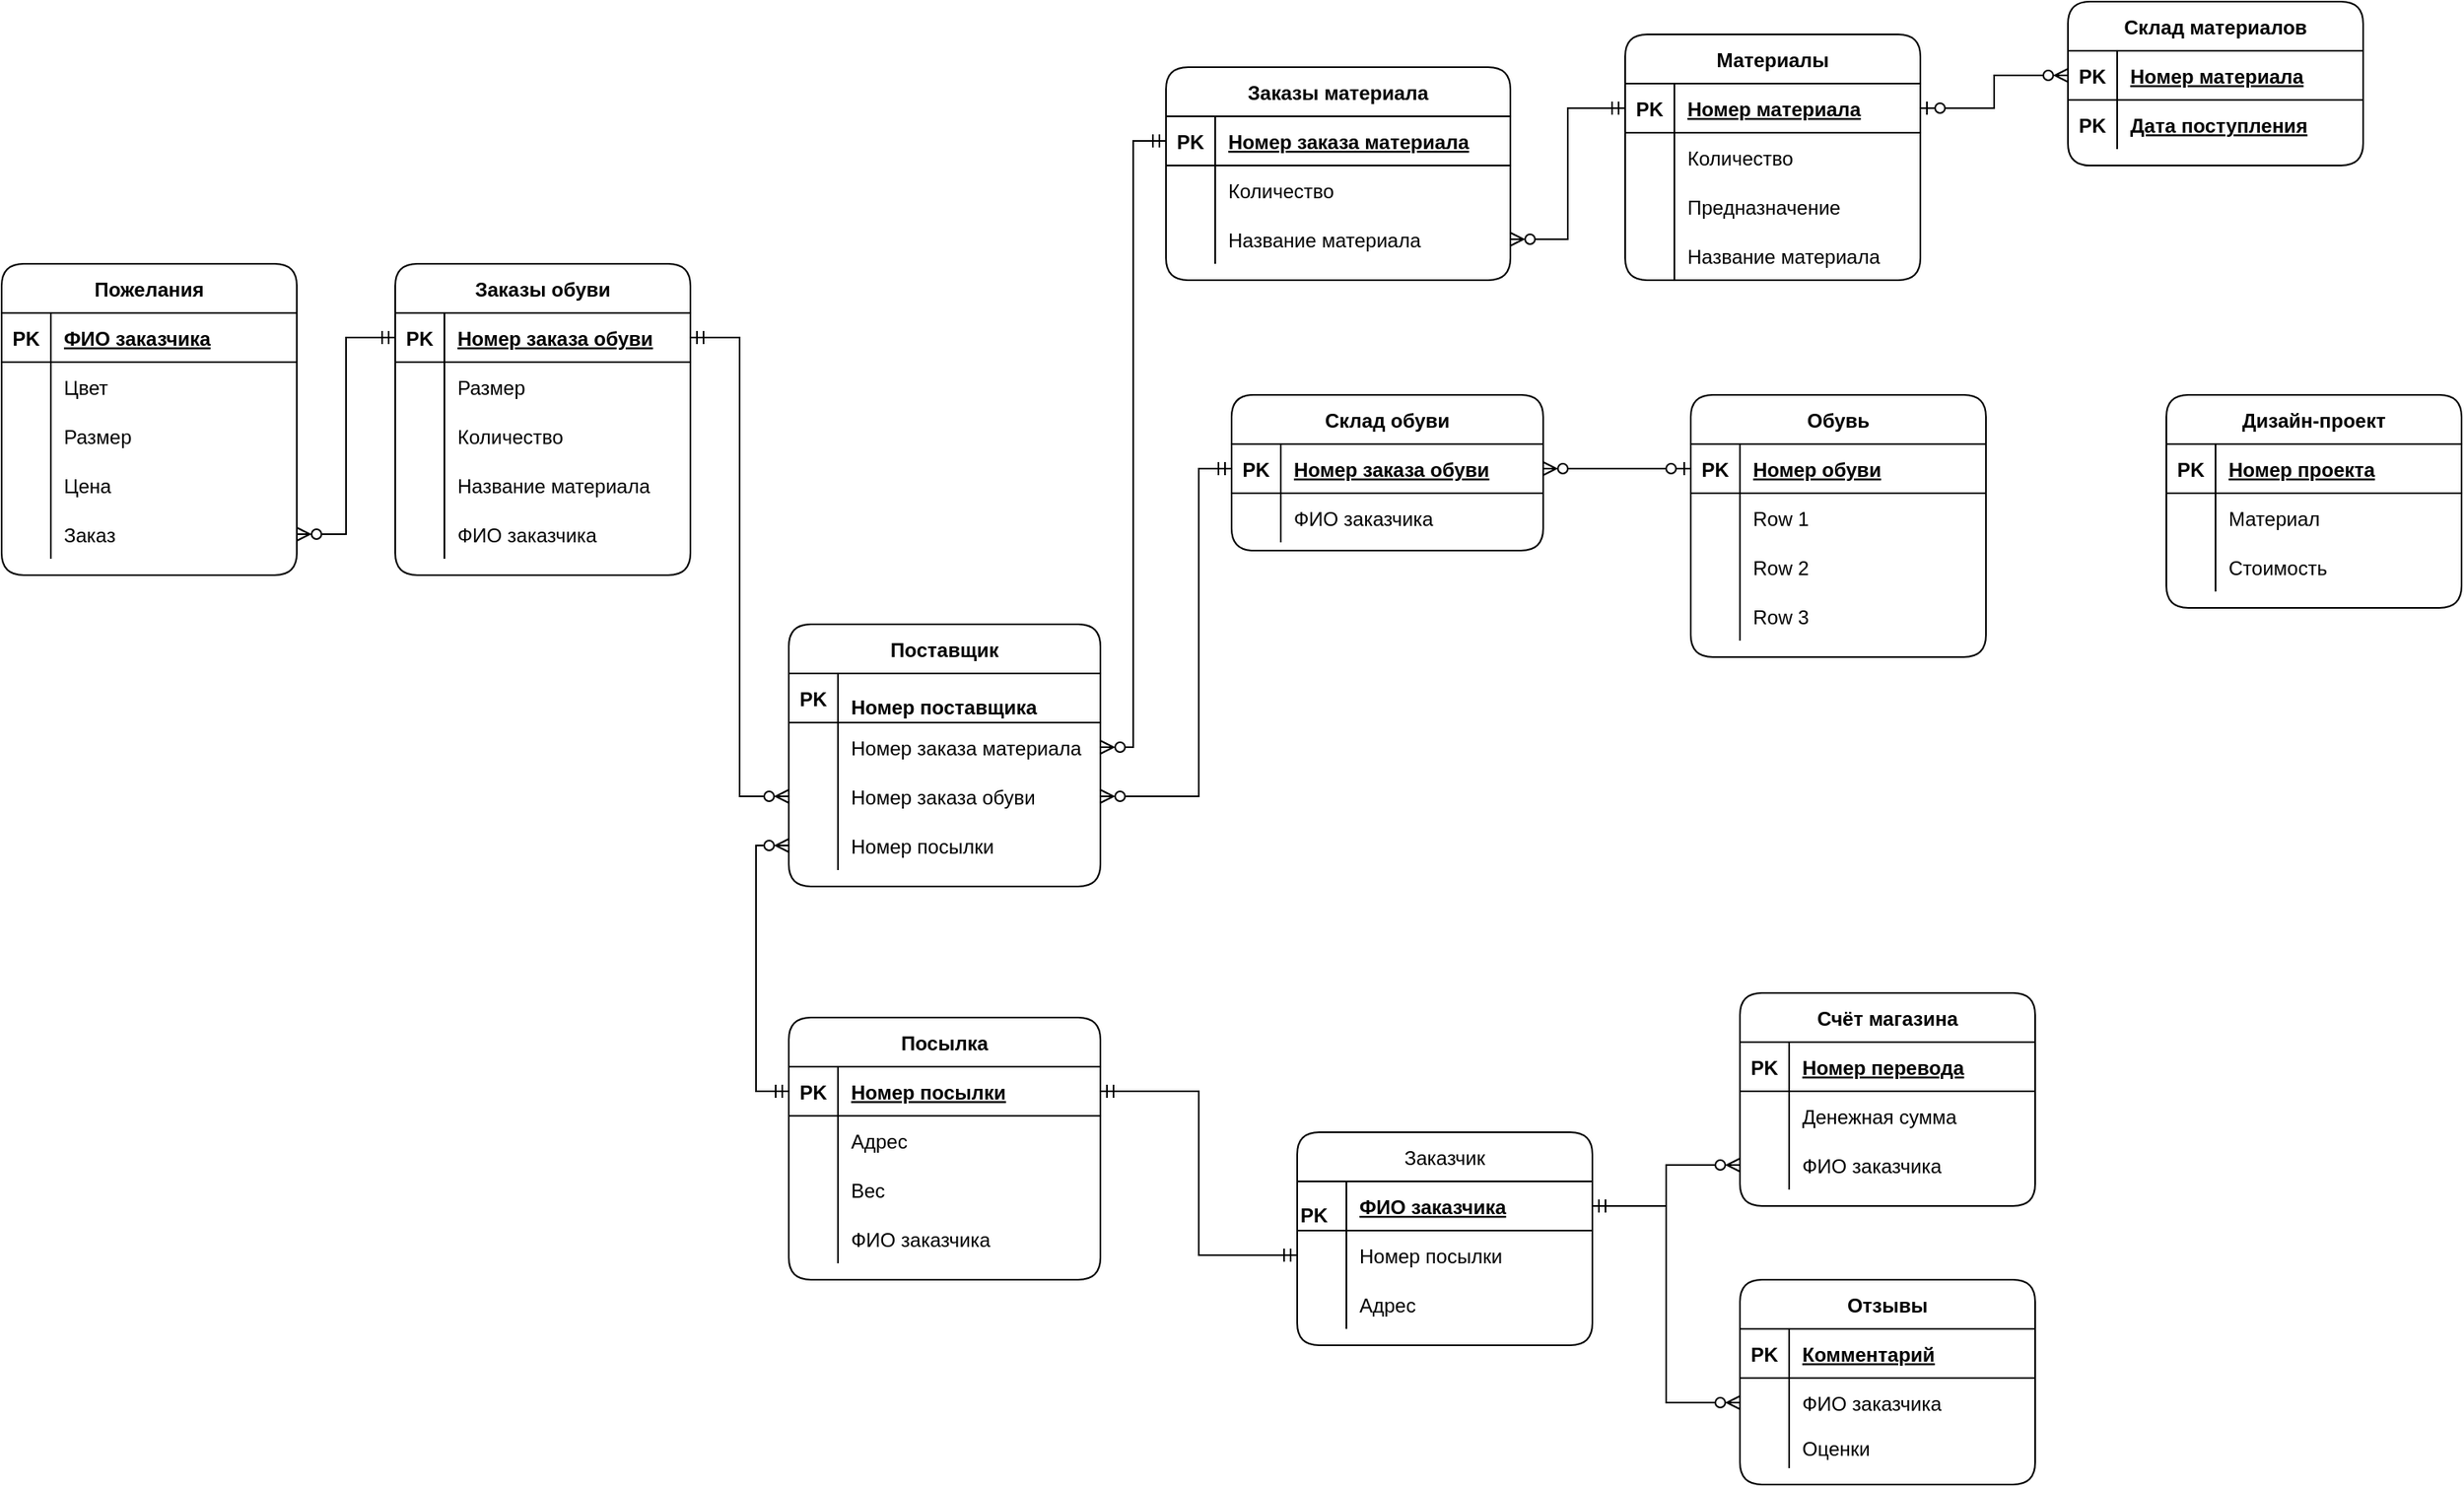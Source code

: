 <mxfile version="15.7.4" type="github">
  <diagram id="2_hyimMtqdqwmG2e8jux" name="Page-1">
    <mxGraphModel dx="1595" dy="742" grid="1" gridSize="10" guides="1" tooltips="1" connect="1" arrows="1" fold="1" page="1" pageScale="1" pageWidth="827" pageHeight="1169" math="0" shadow="0">
      <root>
        <mxCell id="0" />
        <mxCell id="1" parent="0" />
        <mxCell id="S8fBrJQ1_J5D7lt-XOQz-13" value="Заказы обуви" style="shape=table;startSize=30;container=1;collapsible=1;childLayout=tableLayout;fixedRows=1;rowLines=0;fontStyle=1;align=center;resizeLast=1;rounded=1;" parent="1" vertex="1">
          <mxGeometry x="-300" y="260" width="180" height="190" as="geometry" />
        </mxCell>
        <mxCell id="S8fBrJQ1_J5D7lt-XOQz-14" value="" style="shape=partialRectangle;collapsible=0;dropTarget=0;pointerEvents=0;fillColor=none;top=0;left=0;bottom=1;right=0;points=[[0,0.5],[1,0.5]];portConstraint=eastwest;" parent="S8fBrJQ1_J5D7lt-XOQz-13" vertex="1">
          <mxGeometry y="30" width="180" height="30" as="geometry" />
        </mxCell>
        <mxCell id="S8fBrJQ1_J5D7lt-XOQz-15" value="PK" style="shape=partialRectangle;connectable=0;fillColor=none;top=0;left=0;bottom=0;right=0;fontStyle=1;overflow=hidden;" parent="S8fBrJQ1_J5D7lt-XOQz-14" vertex="1">
          <mxGeometry width="30" height="30" as="geometry">
            <mxRectangle width="30" height="30" as="alternateBounds" />
          </mxGeometry>
        </mxCell>
        <mxCell id="S8fBrJQ1_J5D7lt-XOQz-16" value="Номер заказа обуви" style="shape=partialRectangle;connectable=0;fillColor=none;top=0;left=0;bottom=0;right=0;align=left;spacingLeft=6;fontStyle=5;overflow=hidden;" parent="S8fBrJQ1_J5D7lt-XOQz-14" vertex="1">
          <mxGeometry x="30" width="150" height="30" as="geometry">
            <mxRectangle width="150" height="30" as="alternateBounds" />
          </mxGeometry>
        </mxCell>
        <mxCell id="S8fBrJQ1_J5D7lt-XOQz-17" value="" style="shape=partialRectangle;collapsible=0;dropTarget=0;pointerEvents=0;fillColor=none;top=0;left=0;bottom=0;right=0;points=[[0,0.5],[1,0.5]];portConstraint=eastwest;" parent="S8fBrJQ1_J5D7lt-XOQz-13" vertex="1">
          <mxGeometry y="60" width="180" height="30" as="geometry" />
        </mxCell>
        <mxCell id="S8fBrJQ1_J5D7lt-XOQz-18" value="" style="shape=partialRectangle;connectable=0;fillColor=none;top=0;left=0;bottom=0;right=0;editable=1;overflow=hidden;" parent="S8fBrJQ1_J5D7lt-XOQz-17" vertex="1">
          <mxGeometry width="30" height="30" as="geometry">
            <mxRectangle width="30" height="30" as="alternateBounds" />
          </mxGeometry>
        </mxCell>
        <mxCell id="S8fBrJQ1_J5D7lt-XOQz-19" value="Размер" style="shape=partialRectangle;connectable=0;fillColor=none;top=0;left=0;bottom=0;right=0;align=left;spacingLeft=6;overflow=hidden;" parent="S8fBrJQ1_J5D7lt-XOQz-17" vertex="1">
          <mxGeometry x="30" width="150" height="30" as="geometry">
            <mxRectangle width="150" height="30" as="alternateBounds" />
          </mxGeometry>
        </mxCell>
        <mxCell id="S8fBrJQ1_J5D7lt-XOQz-20" value="" style="shape=partialRectangle;collapsible=0;dropTarget=0;pointerEvents=0;fillColor=none;top=0;left=0;bottom=0;right=0;points=[[0,0.5],[1,0.5]];portConstraint=eastwest;" parent="S8fBrJQ1_J5D7lt-XOQz-13" vertex="1">
          <mxGeometry y="90" width="180" height="30" as="geometry" />
        </mxCell>
        <mxCell id="S8fBrJQ1_J5D7lt-XOQz-21" value="" style="shape=partialRectangle;connectable=0;fillColor=none;top=0;left=0;bottom=0;right=0;editable=1;overflow=hidden;" parent="S8fBrJQ1_J5D7lt-XOQz-20" vertex="1">
          <mxGeometry width="30" height="30" as="geometry">
            <mxRectangle width="30" height="30" as="alternateBounds" />
          </mxGeometry>
        </mxCell>
        <mxCell id="S8fBrJQ1_J5D7lt-XOQz-22" value="Количество" style="shape=partialRectangle;connectable=0;fillColor=none;top=0;left=0;bottom=0;right=0;align=left;spacingLeft=6;overflow=hidden;" parent="S8fBrJQ1_J5D7lt-XOQz-20" vertex="1">
          <mxGeometry x="30" width="150" height="30" as="geometry">
            <mxRectangle width="150" height="30" as="alternateBounds" />
          </mxGeometry>
        </mxCell>
        <mxCell id="S8fBrJQ1_J5D7lt-XOQz-23" value="" style="shape=partialRectangle;collapsible=0;dropTarget=0;pointerEvents=0;fillColor=none;top=0;left=0;bottom=0;right=0;points=[[0,0.5],[1,0.5]];portConstraint=eastwest;" parent="S8fBrJQ1_J5D7lt-XOQz-13" vertex="1">
          <mxGeometry y="120" width="180" height="30" as="geometry" />
        </mxCell>
        <mxCell id="S8fBrJQ1_J5D7lt-XOQz-24" value="" style="shape=partialRectangle;connectable=0;fillColor=none;top=0;left=0;bottom=0;right=0;editable=1;overflow=hidden;" parent="S8fBrJQ1_J5D7lt-XOQz-23" vertex="1">
          <mxGeometry width="30" height="30" as="geometry">
            <mxRectangle width="30" height="30" as="alternateBounds" />
          </mxGeometry>
        </mxCell>
        <mxCell id="S8fBrJQ1_J5D7lt-XOQz-25" value="Название материала" style="shape=partialRectangle;connectable=0;fillColor=none;top=0;left=0;bottom=0;right=0;align=left;spacingLeft=6;overflow=hidden;" parent="S8fBrJQ1_J5D7lt-XOQz-23" vertex="1">
          <mxGeometry x="30" width="150" height="30" as="geometry">
            <mxRectangle width="150" height="30" as="alternateBounds" />
          </mxGeometry>
        </mxCell>
        <mxCell id="B98eK5s1FCZRmEkdKLVK-23" style="shape=partialRectangle;collapsible=0;dropTarget=0;pointerEvents=0;fillColor=none;top=0;left=0;bottom=0;right=0;points=[[0,0.5],[1,0.5]];portConstraint=eastwest;" parent="S8fBrJQ1_J5D7lt-XOQz-13" vertex="1">
          <mxGeometry y="150" width="180" height="30" as="geometry" />
        </mxCell>
        <mxCell id="B98eK5s1FCZRmEkdKLVK-24" style="shape=partialRectangle;connectable=0;fillColor=none;top=0;left=0;bottom=0;right=0;editable=1;overflow=hidden;" parent="B98eK5s1FCZRmEkdKLVK-23" vertex="1">
          <mxGeometry width="30" height="30" as="geometry">
            <mxRectangle width="30" height="30" as="alternateBounds" />
          </mxGeometry>
        </mxCell>
        <mxCell id="B98eK5s1FCZRmEkdKLVK-25" value="ФИО заказчика" style="shape=partialRectangle;connectable=0;fillColor=none;top=0;left=0;bottom=0;right=0;align=left;spacingLeft=6;overflow=hidden;" parent="B98eK5s1FCZRmEkdKLVK-23" vertex="1">
          <mxGeometry x="30" width="150" height="30" as="geometry">
            <mxRectangle width="150" height="30" as="alternateBounds" />
          </mxGeometry>
        </mxCell>
        <mxCell id="S8fBrJQ1_J5D7lt-XOQz-26" value="Заказы материала" style="shape=table;startSize=30;container=1;collapsible=1;childLayout=tableLayout;fixedRows=1;rowLines=0;fontStyle=1;align=center;resizeLast=1;rounded=1;" parent="1" vertex="1">
          <mxGeometry x="170" y="140" width="210" height="130" as="geometry" />
        </mxCell>
        <mxCell id="S8fBrJQ1_J5D7lt-XOQz-27" value="" style="shape=partialRectangle;collapsible=0;dropTarget=0;pointerEvents=0;fillColor=none;top=0;left=0;bottom=1;right=0;points=[[0,0.5],[1,0.5]];portConstraint=eastwest;" parent="S8fBrJQ1_J5D7lt-XOQz-26" vertex="1">
          <mxGeometry y="30" width="210" height="30" as="geometry" />
        </mxCell>
        <mxCell id="S8fBrJQ1_J5D7lt-XOQz-28" value="PK" style="shape=partialRectangle;connectable=0;fillColor=none;top=0;left=0;bottom=0;right=0;fontStyle=1;overflow=hidden;" parent="S8fBrJQ1_J5D7lt-XOQz-27" vertex="1">
          <mxGeometry width="30" height="30" as="geometry">
            <mxRectangle width="30" height="30" as="alternateBounds" />
          </mxGeometry>
        </mxCell>
        <mxCell id="S8fBrJQ1_J5D7lt-XOQz-29" value="Номер заказа материала" style="shape=partialRectangle;connectable=0;fillColor=none;top=0;left=0;bottom=0;right=0;align=left;spacingLeft=6;fontStyle=5;overflow=hidden;" parent="S8fBrJQ1_J5D7lt-XOQz-27" vertex="1">
          <mxGeometry x="30" width="180" height="30" as="geometry">
            <mxRectangle width="180" height="30" as="alternateBounds" />
          </mxGeometry>
        </mxCell>
        <mxCell id="S8fBrJQ1_J5D7lt-XOQz-30" value="" style="shape=partialRectangle;collapsible=0;dropTarget=0;pointerEvents=0;fillColor=none;top=0;left=0;bottom=0;right=0;points=[[0,0.5],[1,0.5]];portConstraint=eastwest;" parent="S8fBrJQ1_J5D7lt-XOQz-26" vertex="1">
          <mxGeometry y="60" width="210" height="30" as="geometry" />
        </mxCell>
        <mxCell id="S8fBrJQ1_J5D7lt-XOQz-31" value="" style="shape=partialRectangle;connectable=0;fillColor=none;top=0;left=0;bottom=0;right=0;editable=1;overflow=hidden;" parent="S8fBrJQ1_J5D7lt-XOQz-30" vertex="1">
          <mxGeometry width="30" height="30" as="geometry">
            <mxRectangle width="30" height="30" as="alternateBounds" />
          </mxGeometry>
        </mxCell>
        <mxCell id="S8fBrJQ1_J5D7lt-XOQz-32" value="Количество" style="shape=partialRectangle;connectable=0;fillColor=none;top=0;left=0;bottom=0;right=0;align=left;spacingLeft=6;overflow=hidden;" parent="S8fBrJQ1_J5D7lt-XOQz-30" vertex="1">
          <mxGeometry x="30" width="180" height="30" as="geometry">
            <mxRectangle width="180" height="30" as="alternateBounds" />
          </mxGeometry>
        </mxCell>
        <mxCell id="B98eK5s1FCZRmEkdKLVK-4" style="shape=partialRectangle;collapsible=0;dropTarget=0;pointerEvents=0;fillColor=none;top=0;left=0;bottom=0;right=0;points=[[0,0.5],[1,0.5]];portConstraint=eastwest;" parent="S8fBrJQ1_J5D7lt-XOQz-26" vertex="1">
          <mxGeometry y="90" width="210" height="30" as="geometry" />
        </mxCell>
        <mxCell id="B98eK5s1FCZRmEkdKLVK-5" style="shape=partialRectangle;connectable=0;fillColor=none;top=0;left=0;bottom=0;right=0;editable=1;overflow=hidden;" parent="B98eK5s1FCZRmEkdKLVK-4" vertex="1">
          <mxGeometry width="30" height="30" as="geometry">
            <mxRectangle width="30" height="30" as="alternateBounds" />
          </mxGeometry>
        </mxCell>
        <mxCell id="B98eK5s1FCZRmEkdKLVK-6" value="Название материала" style="shape=partialRectangle;connectable=0;fillColor=none;top=0;left=0;bottom=0;right=0;align=left;spacingLeft=6;overflow=hidden;" parent="B98eK5s1FCZRmEkdKLVK-4" vertex="1">
          <mxGeometry x="30" width="180" height="30" as="geometry">
            <mxRectangle width="180" height="30" as="alternateBounds" />
          </mxGeometry>
        </mxCell>
        <mxCell id="S8fBrJQ1_J5D7lt-XOQz-39" value="Пожелания" style="shape=table;startSize=30;container=1;collapsible=1;childLayout=tableLayout;fixedRows=1;rowLines=0;fontStyle=1;align=center;resizeLast=1;rounded=1;" parent="1" vertex="1">
          <mxGeometry x="-540" y="260" width="180" height="190" as="geometry" />
        </mxCell>
        <mxCell id="S8fBrJQ1_J5D7lt-XOQz-40" value="" style="shape=partialRectangle;collapsible=0;dropTarget=0;pointerEvents=0;fillColor=none;top=0;left=0;bottom=1;right=0;points=[[0,0.5],[1,0.5]];portConstraint=eastwest;" parent="S8fBrJQ1_J5D7lt-XOQz-39" vertex="1">
          <mxGeometry y="30" width="180" height="30" as="geometry" />
        </mxCell>
        <mxCell id="S8fBrJQ1_J5D7lt-XOQz-41" value="PK" style="shape=partialRectangle;connectable=0;fillColor=none;top=0;left=0;bottom=0;right=0;fontStyle=1;overflow=hidden;" parent="S8fBrJQ1_J5D7lt-XOQz-40" vertex="1">
          <mxGeometry width="30" height="30" as="geometry">
            <mxRectangle width="30" height="30" as="alternateBounds" />
          </mxGeometry>
        </mxCell>
        <mxCell id="S8fBrJQ1_J5D7lt-XOQz-42" value="ФИО заказчика" style="shape=partialRectangle;connectable=0;fillColor=none;top=0;left=0;bottom=0;right=0;align=left;spacingLeft=6;fontStyle=5;overflow=hidden;" parent="S8fBrJQ1_J5D7lt-XOQz-40" vertex="1">
          <mxGeometry x="30" width="150" height="30" as="geometry">
            <mxRectangle width="150" height="30" as="alternateBounds" />
          </mxGeometry>
        </mxCell>
        <mxCell id="S8fBrJQ1_J5D7lt-XOQz-43" value="" style="shape=partialRectangle;collapsible=0;dropTarget=0;pointerEvents=0;fillColor=none;top=0;left=0;bottom=0;right=0;points=[[0,0.5],[1,0.5]];portConstraint=eastwest;" parent="S8fBrJQ1_J5D7lt-XOQz-39" vertex="1">
          <mxGeometry y="60" width="180" height="30" as="geometry" />
        </mxCell>
        <mxCell id="S8fBrJQ1_J5D7lt-XOQz-44" value="" style="shape=partialRectangle;connectable=0;fillColor=none;top=0;left=0;bottom=0;right=0;editable=1;overflow=hidden;" parent="S8fBrJQ1_J5D7lt-XOQz-43" vertex="1">
          <mxGeometry width="30" height="30" as="geometry">
            <mxRectangle width="30" height="30" as="alternateBounds" />
          </mxGeometry>
        </mxCell>
        <mxCell id="S8fBrJQ1_J5D7lt-XOQz-45" value="Цвет" style="shape=partialRectangle;connectable=0;fillColor=none;top=0;left=0;bottom=0;right=0;align=left;spacingLeft=6;overflow=hidden;" parent="S8fBrJQ1_J5D7lt-XOQz-43" vertex="1">
          <mxGeometry x="30" width="150" height="30" as="geometry">
            <mxRectangle width="150" height="30" as="alternateBounds" />
          </mxGeometry>
        </mxCell>
        <mxCell id="S8fBrJQ1_J5D7lt-XOQz-46" value="" style="shape=partialRectangle;collapsible=0;dropTarget=0;pointerEvents=0;fillColor=none;top=0;left=0;bottom=0;right=0;points=[[0,0.5],[1,0.5]];portConstraint=eastwest;" parent="S8fBrJQ1_J5D7lt-XOQz-39" vertex="1">
          <mxGeometry y="90" width="180" height="30" as="geometry" />
        </mxCell>
        <mxCell id="S8fBrJQ1_J5D7lt-XOQz-47" value="" style="shape=partialRectangle;connectable=0;fillColor=none;top=0;left=0;bottom=0;right=0;editable=1;overflow=hidden;" parent="S8fBrJQ1_J5D7lt-XOQz-46" vertex="1">
          <mxGeometry width="30" height="30" as="geometry">
            <mxRectangle width="30" height="30" as="alternateBounds" />
          </mxGeometry>
        </mxCell>
        <mxCell id="S8fBrJQ1_J5D7lt-XOQz-48" value="Размер" style="shape=partialRectangle;connectable=0;fillColor=none;top=0;left=0;bottom=0;right=0;align=left;spacingLeft=6;overflow=hidden;" parent="S8fBrJQ1_J5D7lt-XOQz-46" vertex="1">
          <mxGeometry x="30" width="150" height="30" as="geometry">
            <mxRectangle width="150" height="30" as="alternateBounds" />
          </mxGeometry>
        </mxCell>
        <mxCell id="S8fBrJQ1_J5D7lt-XOQz-49" value="" style="shape=partialRectangle;collapsible=0;dropTarget=0;pointerEvents=0;fillColor=none;top=0;left=0;bottom=0;right=0;points=[[0,0.5],[1,0.5]];portConstraint=eastwest;" parent="S8fBrJQ1_J5D7lt-XOQz-39" vertex="1">
          <mxGeometry y="120" width="180" height="30" as="geometry" />
        </mxCell>
        <mxCell id="S8fBrJQ1_J5D7lt-XOQz-50" value="" style="shape=partialRectangle;connectable=0;fillColor=none;top=0;left=0;bottom=0;right=0;editable=1;overflow=hidden;" parent="S8fBrJQ1_J5D7lt-XOQz-49" vertex="1">
          <mxGeometry width="30" height="30" as="geometry">
            <mxRectangle width="30" height="30" as="alternateBounds" />
          </mxGeometry>
        </mxCell>
        <mxCell id="S8fBrJQ1_J5D7lt-XOQz-51" value="Цена" style="shape=partialRectangle;connectable=0;fillColor=none;top=0;left=0;bottom=0;right=0;align=left;spacingLeft=6;overflow=hidden;" parent="S8fBrJQ1_J5D7lt-XOQz-49" vertex="1">
          <mxGeometry x="30" width="150" height="30" as="geometry">
            <mxRectangle width="150" height="30" as="alternateBounds" />
          </mxGeometry>
        </mxCell>
        <mxCell id="terdgpksTWlrQzj6vECr-2" value="" style="shape=partialRectangle;collapsible=0;dropTarget=0;pointerEvents=0;fillColor=none;top=0;left=0;bottom=0;right=0;points=[[0,0.5],[1,0.5]];portConstraint=eastwest;" parent="S8fBrJQ1_J5D7lt-XOQz-39" vertex="1">
          <mxGeometry y="150" width="180" height="30" as="geometry" />
        </mxCell>
        <mxCell id="terdgpksTWlrQzj6vECr-3" value="" style="shape=partialRectangle;connectable=0;fillColor=none;top=0;left=0;bottom=0;right=0;editable=1;overflow=hidden;" parent="terdgpksTWlrQzj6vECr-2" vertex="1">
          <mxGeometry width="30" height="30" as="geometry">
            <mxRectangle width="30" height="30" as="alternateBounds" />
          </mxGeometry>
        </mxCell>
        <mxCell id="terdgpksTWlrQzj6vECr-4" value="Заказ" style="shape=partialRectangle;connectable=0;fillColor=none;top=0;left=0;bottom=0;right=0;align=left;spacingLeft=6;overflow=hidden;" parent="terdgpksTWlrQzj6vECr-2" vertex="1">
          <mxGeometry x="30" width="150" height="30" as="geometry">
            <mxRectangle width="150" height="30" as="alternateBounds" />
          </mxGeometry>
        </mxCell>
        <mxCell id="S8fBrJQ1_J5D7lt-XOQz-52" value="Материалы" style="shape=table;startSize=30;container=1;collapsible=1;childLayout=tableLayout;fixedRows=1;rowLines=0;fontStyle=1;align=center;resizeLast=1;rounded=1;" parent="1" vertex="1">
          <mxGeometry x="450" y="120" width="180" height="150" as="geometry" />
        </mxCell>
        <mxCell id="S8fBrJQ1_J5D7lt-XOQz-53" value="" style="shape=partialRectangle;collapsible=0;dropTarget=0;pointerEvents=0;fillColor=none;top=0;left=0;bottom=1;right=0;points=[[0,0.5],[1,0.5]];portConstraint=eastwest;" parent="S8fBrJQ1_J5D7lt-XOQz-52" vertex="1">
          <mxGeometry y="30" width="180" height="30" as="geometry" />
        </mxCell>
        <mxCell id="S8fBrJQ1_J5D7lt-XOQz-54" value="PK" style="shape=partialRectangle;connectable=0;fillColor=none;top=0;left=0;bottom=0;right=0;fontStyle=1;overflow=hidden;" parent="S8fBrJQ1_J5D7lt-XOQz-53" vertex="1">
          <mxGeometry width="30" height="30" as="geometry">
            <mxRectangle width="30" height="30" as="alternateBounds" />
          </mxGeometry>
        </mxCell>
        <mxCell id="S8fBrJQ1_J5D7lt-XOQz-55" value="Номер материала" style="shape=partialRectangle;connectable=0;fillColor=none;top=0;left=0;bottom=0;right=0;align=left;spacingLeft=6;fontStyle=5;overflow=hidden;" parent="S8fBrJQ1_J5D7lt-XOQz-53" vertex="1">
          <mxGeometry x="30" width="150" height="30" as="geometry">
            <mxRectangle width="150" height="30" as="alternateBounds" />
          </mxGeometry>
        </mxCell>
        <mxCell id="S8fBrJQ1_J5D7lt-XOQz-56" value="" style="shape=partialRectangle;collapsible=0;dropTarget=0;pointerEvents=0;fillColor=none;top=0;left=0;bottom=0;right=0;points=[[0,0.5],[1,0.5]];portConstraint=eastwest;" parent="S8fBrJQ1_J5D7lt-XOQz-52" vertex="1">
          <mxGeometry y="60" width="180" height="30" as="geometry" />
        </mxCell>
        <mxCell id="S8fBrJQ1_J5D7lt-XOQz-57" value="" style="shape=partialRectangle;connectable=0;fillColor=none;top=0;left=0;bottom=0;right=0;editable=1;overflow=hidden;" parent="S8fBrJQ1_J5D7lt-XOQz-56" vertex="1">
          <mxGeometry width="30" height="30" as="geometry">
            <mxRectangle width="30" height="30" as="alternateBounds" />
          </mxGeometry>
        </mxCell>
        <mxCell id="S8fBrJQ1_J5D7lt-XOQz-58" value="Количество" style="shape=partialRectangle;connectable=0;fillColor=none;top=0;left=0;bottom=0;right=0;align=left;spacingLeft=6;overflow=hidden;" parent="S8fBrJQ1_J5D7lt-XOQz-56" vertex="1">
          <mxGeometry x="30" width="150" height="30" as="geometry">
            <mxRectangle width="150" height="30" as="alternateBounds" />
          </mxGeometry>
        </mxCell>
        <mxCell id="S8fBrJQ1_J5D7lt-XOQz-59" value="" style="shape=partialRectangle;collapsible=0;dropTarget=0;pointerEvents=0;fillColor=none;top=0;left=0;bottom=0;right=0;points=[[0,0.5],[1,0.5]];portConstraint=eastwest;" parent="S8fBrJQ1_J5D7lt-XOQz-52" vertex="1">
          <mxGeometry y="90" width="180" height="30" as="geometry" />
        </mxCell>
        <mxCell id="S8fBrJQ1_J5D7lt-XOQz-60" value="" style="shape=partialRectangle;connectable=0;fillColor=none;top=0;left=0;bottom=0;right=0;editable=1;overflow=hidden;" parent="S8fBrJQ1_J5D7lt-XOQz-59" vertex="1">
          <mxGeometry width="30" height="30" as="geometry">
            <mxRectangle width="30" height="30" as="alternateBounds" />
          </mxGeometry>
        </mxCell>
        <mxCell id="S8fBrJQ1_J5D7lt-XOQz-61" value="Предназначение" style="shape=partialRectangle;connectable=0;fillColor=none;top=0;left=0;bottom=0;right=0;align=left;spacingLeft=6;overflow=hidden;" parent="S8fBrJQ1_J5D7lt-XOQz-59" vertex="1">
          <mxGeometry x="30" width="150" height="30" as="geometry">
            <mxRectangle width="150" height="30" as="alternateBounds" />
          </mxGeometry>
        </mxCell>
        <mxCell id="Mz_v_Fxbh1DbVO2mHfEn-48" style="shape=partialRectangle;collapsible=0;dropTarget=0;pointerEvents=0;fillColor=none;top=0;left=0;bottom=0;right=0;points=[[0,0.5],[1,0.5]];portConstraint=eastwest;" vertex="1" parent="S8fBrJQ1_J5D7lt-XOQz-52">
          <mxGeometry y="120" width="180" height="30" as="geometry" />
        </mxCell>
        <mxCell id="Mz_v_Fxbh1DbVO2mHfEn-49" style="shape=partialRectangle;connectable=0;fillColor=none;top=0;left=0;bottom=0;right=0;editable=1;overflow=hidden;" vertex="1" parent="Mz_v_Fxbh1DbVO2mHfEn-48">
          <mxGeometry width="30" height="30" as="geometry">
            <mxRectangle width="30" height="30" as="alternateBounds" />
          </mxGeometry>
        </mxCell>
        <mxCell id="Mz_v_Fxbh1DbVO2mHfEn-50" value="Название материала" style="shape=partialRectangle;connectable=0;fillColor=none;top=0;left=0;bottom=0;right=0;align=left;spacingLeft=6;overflow=hidden;" vertex="1" parent="Mz_v_Fxbh1DbVO2mHfEn-48">
          <mxGeometry x="30" width="150" height="30" as="geometry">
            <mxRectangle width="150" height="30" as="alternateBounds" />
          </mxGeometry>
        </mxCell>
        <mxCell id="S8fBrJQ1_J5D7lt-XOQz-62" value="" style="shape=partialRectangle;collapsible=0;dropTarget=0;pointerEvents=0;fillColor=none;top=0;left=0;bottom=0;right=0;points=[[0,0.5],[1,0.5]];portConstraint=eastwest;" parent="S8fBrJQ1_J5D7lt-XOQz-52" vertex="1">
          <mxGeometry y="150" width="180" as="geometry" />
        </mxCell>
        <mxCell id="S8fBrJQ1_J5D7lt-XOQz-63" value="" style="shape=partialRectangle;connectable=0;fillColor=none;top=0;left=0;bottom=0;right=0;editable=1;overflow=hidden;" parent="S8fBrJQ1_J5D7lt-XOQz-62" vertex="1">
          <mxGeometry width="30" as="geometry">
            <mxRectangle width="30" as="alternateBounds" />
          </mxGeometry>
        </mxCell>
        <mxCell id="S8fBrJQ1_J5D7lt-XOQz-64" value="" style="shape=partialRectangle;connectable=0;fillColor=none;top=0;left=0;bottom=0;right=0;align=left;spacingLeft=6;overflow=hidden;" parent="S8fBrJQ1_J5D7lt-XOQz-62" vertex="1">
          <mxGeometry x="30" width="150" as="geometry">
            <mxRectangle width="150" as="alternateBounds" />
          </mxGeometry>
        </mxCell>
        <mxCell id="Mz_v_Fxbh1DbVO2mHfEn-45" style="shape=partialRectangle;collapsible=0;dropTarget=0;pointerEvents=0;fillColor=none;top=0;left=0;bottom=0;right=0;points=[[0,0.5],[1,0.5]];portConstraint=eastwest;" vertex="1" parent="S8fBrJQ1_J5D7lt-XOQz-52">
          <mxGeometry y="150" width="180" as="geometry" />
        </mxCell>
        <mxCell id="Mz_v_Fxbh1DbVO2mHfEn-46" style="shape=partialRectangle;connectable=0;fillColor=none;top=0;left=0;bottom=0;right=0;editable=1;overflow=hidden;" vertex="1" parent="Mz_v_Fxbh1DbVO2mHfEn-45">
          <mxGeometry width="30" as="geometry">
            <mxRectangle width="30" as="alternateBounds" />
          </mxGeometry>
        </mxCell>
        <mxCell id="Mz_v_Fxbh1DbVO2mHfEn-47" style="shape=partialRectangle;connectable=0;fillColor=none;top=0;left=0;bottom=0;right=0;align=left;spacingLeft=6;overflow=hidden;" vertex="1" parent="Mz_v_Fxbh1DbVO2mHfEn-45">
          <mxGeometry x="30" width="150" as="geometry">
            <mxRectangle width="150" as="alternateBounds" />
          </mxGeometry>
        </mxCell>
        <mxCell id="S8fBrJQ1_J5D7lt-XOQz-65" value="Отзывы" style="shape=table;startSize=30;container=1;collapsible=1;childLayout=tableLayout;fixedRows=1;rowLines=0;fontStyle=1;align=center;resizeLast=1;rounded=1;" parent="1" vertex="1">
          <mxGeometry x="520" y="880" width="180" height="125" as="geometry" />
        </mxCell>
        <mxCell id="S8fBrJQ1_J5D7lt-XOQz-66" value="" style="shape=partialRectangle;collapsible=0;dropTarget=0;pointerEvents=0;fillColor=none;top=0;left=0;bottom=1;right=0;points=[[0,0.5],[1,0.5]];portConstraint=eastwest;" parent="S8fBrJQ1_J5D7lt-XOQz-65" vertex="1">
          <mxGeometry y="30" width="180" height="30" as="geometry" />
        </mxCell>
        <mxCell id="S8fBrJQ1_J5D7lt-XOQz-67" value="PK" style="shape=partialRectangle;connectable=0;fillColor=none;top=0;left=0;bottom=0;right=0;fontStyle=1;overflow=hidden;" parent="S8fBrJQ1_J5D7lt-XOQz-66" vertex="1">
          <mxGeometry width="30" height="30" as="geometry">
            <mxRectangle width="30" height="30" as="alternateBounds" />
          </mxGeometry>
        </mxCell>
        <mxCell id="S8fBrJQ1_J5D7lt-XOQz-68" value="Комментарий" style="shape=partialRectangle;connectable=0;fillColor=none;top=0;left=0;bottom=0;right=0;align=left;spacingLeft=6;fontStyle=5;overflow=hidden;" parent="S8fBrJQ1_J5D7lt-XOQz-66" vertex="1">
          <mxGeometry x="30" width="150" height="30" as="geometry">
            <mxRectangle width="150" height="30" as="alternateBounds" />
          </mxGeometry>
        </mxCell>
        <mxCell id="S8fBrJQ1_J5D7lt-XOQz-69" value="" style="shape=partialRectangle;collapsible=0;dropTarget=0;pointerEvents=0;fillColor=none;top=0;left=0;bottom=0;right=0;points=[[0,0.5],[1,0.5]];portConstraint=eastwest;" parent="S8fBrJQ1_J5D7lt-XOQz-65" vertex="1">
          <mxGeometry y="60" width="180" height="30" as="geometry" />
        </mxCell>
        <mxCell id="S8fBrJQ1_J5D7lt-XOQz-70" value="" style="shape=partialRectangle;connectable=0;fillColor=none;top=0;left=0;bottom=0;right=0;editable=1;overflow=hidden;" parent="S8fBrJQ1_J5D7lt-XOQz-69" vertex="1">
          <mxGeometry width="30" height="30" as="geometry">
            <mxRectangle width="30" height="30" as="alternateBounds" />
          </mxGeometry>
        </mxCell>
        <mxCell id="S8fBrJQ1_J5D7lt-XOQz-71" value="ФИО заказчика" style="shape=partialRectangle;connectable=0;fillColor=none;top=0;left=0;bottom=0;right=0;align=left;spacingLeft=6;overflow=hidden;" parent="S8fBrJQ1_J5D7lt-XOQz-69" vertex="1">
          <mxGeometry x="30" width="150" height="30" as="geometry">
            <mxRectangle width="150" height="30" as="alternateBounds" />
          </mxGeometry>
        </mxCell>
        <mxCell id="S8fBrJQ1_J5D7lt-XOQz-72" value="" style="shape=partialRectangle;collapsible=0;dropTarget=0;pointerEvents=0;fillColor=none;top=0;left=0;bottom=0;right=0;points=[[0,0.5],[1,0.5]];portConstraint=eastwest;" parent="S8fBrJQ1_J5D7lt-XOQz-65" vertex="1">
          <mxGeometry y="90" width="180" height="25" as="geometry" />
        </mxCell>
        <mxCell id="S8fBrJQ1_J5D7lt-XOQz-73" value="" style="shape=partialRectangle;connectable=0;fillColor=none;top=0;left=0;bottom=0;right=0;editable=1;overflow=hidden;" parent="S8fBrJQ1_J5D7lt-XOQz-72" vertex="1">
          <mxGeometry width="30" height="25" as="geometry">
            <mxRectangle width="30" height="25" as="alternateBounds" />
          </mxGeometry>
        </mxCell>
        <mxCell id="S8fBrJQ1_J5D7lt-XOQz-74" value="Оценки" style="shape=partialRectangle;connectable=0;fillColor=none;top=0;left=0;bottom=0;right=0;align=left;spacingLeft=6;overflow=hidden;" parent="S8fBrJQ1_J5D7lt-XOQz-72" vertex="1">
          <mxGeometry x="30" width="150" height="25" as="geometry">
            <mxRectangle width="150" height="25" as="alternateBounds" />
          </mxGeometry>
        </mxCell>
        <mxCell id="S8fBrJQ1_J5D7lt-XOQz-91" value="Счёт магазина" style="shape=table;startSize=30;container=1;collapsible=1;childLayout=tableLayout;fixedRows=1;rowLines=0;fontStyle=1;align=center;resizeLast=1;rounded=1;" parent="1" vertex="1">
          <mxGeometry x="520" y="705" width="180" height="130" as="geometry" />
        </mxCell>
        <mxCell id="S8fBrJQ1_J5D7lt-XOQz-92" value="" style="shape=partialRectangle;collapsible=0;dropTarget=0;pointerEvents=0;fillColor=none;top=0;left=0;bottom=1;right=0;points=[[0,0.5],[1,0.5]];portConstraint=eastwest;" parent="S8fBrJQ1_J5D7lt-XOQz-91" vertex="1">
          <mxGeometry y="30" width="180" height="30" as="geometry" />
        </mxCell>
        <mxCell id="S8fBrJQ1_J5D7lt-XOQz-93" value="PK" style="shape=partialRectangle;connectable=0;fillColor=none;top=0;left=0;bottom=0;right=0;fontStyle=1;overflow=hidden;" parent="S8fBrJQ1_J5D7lt-XOQz-92" vertex="1">
          <mxGeometry width="30" height="30" as="geometry">
            <mxRectangle width="30" height="30" as="alternateBounds" />
          </mxGeometry>
        </mxCell>
        <mxCell id="S8fBrJQ1_J5D7lt-XOQz-94" value="Номер перевода" style="shape=partialRectangle;connectable=0;fillColor=none;top=0;left=0;bottom=0;right=0;align=left;spacingLeft=6;fontStyle=5;overflow=hidden;" parent="S8fBrJQ1_J5D7lt-XOQz-92" vertex="1">
          <mxGeometry x="30" width="150" height="30" as="geometry">
            <mxRectangle width="150" height="30" as="alternateBounds" />
          </mxGeometry>
        </mxCell>
        <mxCell id="S8fBrJQ1_J5D7lt-XOQz-95" value="" style="shape=partialRectangle;collapsible=0;dropTarget=0;pointerEvents=0;fillColor=none;top=0;left=0;bottom=0;right=0;points=[[0,0.5],[1,0.5]];portConstraint=eastwest;" parent="S8fBrJQ1_J5D7lt-XOQz-91" vertex="1">
          <mxGeometry y="60" width="180" height="30" as="geometry" />
        </mxCell>
        <mxCell id="S8fBrJQ1_J5D7lt-XOQz-96" value="" style="shape=partialRectangle;connectable=0;fillColor=none;top=0;left=0;bottom=0;right=0;editable=1;overflow=hidden;" parent="S8fBrJQ1_J5D7lt-XOQz-95" vertex="1">
          <mxGeometry width="30" height="30" as="geometry">
            <mxRectangle width="30" height="30" as="alternateBounds" />
          </mxGeometry>
        </mxCell>
        <mxCell id="S8fBrJQ1_J5D7lt-XOQz-97" value="Денежная сумма" style="shape=partialRectangle;connectable=0;fillColor=none;top=0;left=0;bottom=0;right=0;align=left;spacingLeft=6;overflow=hidden;" parent="S8fBrJQ1_J5D7lt-XOQz-95" vertex="1">
          <mxGeometry x="30" width="150" height="30" as="geometry">
            <mxRectangle width="150" height="30" as="alternateBounds" />
          </mxGeometry>
        </mxCell>
        <mxCell id="S8fBrJQ1_J5D7lt-XOQz-101" value="" style="shape=partialRectangle;collapsible=0;dropTarget=0;pointerEvents=0;fillColor=none;top=0;left=0;bottom=0;right=0;points=[[0,0.5],[1,0.5]];portConstraint=eastwest;" parent="S8fBrJQ1_J5D7lt-XOQz-91" vertex="1">
          <mxGeometry y="90" width="180" height="30" as="geometry" />
        </mxCell>
        <mxCell id="S8fBrJQ1_J5D7lt-XOQz-102" value="" style="shape=partialRectangle;connectable=0;fillColor=none;top=0;left=0;bottom=0;right=0;editable=1;overflow=hidden;" parent="S8fBrJQ1_J5D7lt-XOQz-101" vertex="1">
          <mxGeometry width="30" height="30" as="geometry">
            <mxRectangle width="30" height="30" as="alternateBounds" />
          </mxGeometry>
        </mxCell>
        <mxCell id="S8fBrJQ1_J5D7lt-XOQz-103" value="ФИО заказчика" style="shape=partialRectangle;connectable=0;fillColor=none;top=0;left=0;bottom=0;right=0;align=left;spacingLeft=6;overflow=hidden;" parent="S8fBrJQ1_J5D7lt-XOQz-101" vertex="1">
          <mxGeometry x="30" width="150" height="30" as="geometry">
            <mxRectangle width="150" height="30" as="alternateBounds" />
          </mxGeometry>
        </mxCell>
        <mxCell id="S8fBrJQ1_J5D7lt-XOQz-104" value="Склад обуви" style="shape=table;startSize=30;container=1;collapsible=1;childLayout=tableLayout;fixedRows=1;rowLines=0;fontStyle=1;align=center;resizeLast=1;rounded=1;" parent="1" vertex="1">
          <mxGeometry x="210" y="340" width="190" height="95" as="geometry" />
        </mxCell>
        <mxCell id="S8fBrJQ1_J5D7lt-XOQz-105" value="" style="shape=partialRectangle;collapsible=0;dropTarget=0;pointerEvents=0;fillColor=none;top=0;left=0;bottom=1;right=0;points=[[0,0.5],[1,0.5]];portConstraint=eastwest;" parent="S8fBrJQ1_J5D7lt-XOQz-104" vertex="1">
          <mxGeometry y="30" width="190" height="30" as="geometry" />
        </mxCell>
        <mxCell id="S8fBrJQ1_J5D7lt-XOQz-106" value="PK" style="shape=partialRectangle;connectable=0;fillColor=none;top=0;left=0;bottom=0;right=0;fontStyle=1;overflow=hidden;" parent="S8fBrJQ1_J5D7lt-XOQz-105" vertex="1">
          <mxGeometry width="30" height="30" as="geometry">
            <mxRectangle width="30" height="30" as="alternateBounds" />
          </mxGeometry>
        </mxCell>
        <mxCell id="S8fBrJQ1_J5D7lt-XOQz-107" value="Номер заказа обуви" style="shape=partialRectangle;connectable=0;fillColor=none;top=0;left=0;bottom=0;right=0;align=left;spacingLeft=6;fontStyle=5;overflow=hidden;" parent="S8fBrJQ1_J5D7lt-XOQz-105" vertex="1">
          <mxGeometry x="30" width="160" height="30" as="geometry">
            <mxRectangle width="160" height="30" as="alternateBounds" />
          </mxGeometry>
        </mxCell>
        <mxCell id="S8fBrJQ1_J5D7lt-XOQz-108" value="" style="shape=partialRectangle;collapsible=0;dropTarget=0;pointerEvents=0;fillColor=none;top=0;left=0;bottom=0;right=0;points=[[0,0.5],[1,0.5]];portConstraint=eastwest;" parent="S8fBrJQ1_J5D7lt-XOQz-104" vertex="1">
          <mxGeometry y="60" width="190" height="30" as="geometry" />
        </mxCell>
        <mxCell id="S8fBrJQ1_J5D7lt-XOQz-109" value="" style="shape=partialRectangle;connectable=0;fillColor=none;top=0;left=0;bottom=0;right=0;editable=1;overflow=hidden;" parent="S8fBrJQ1_J5D7lt-XOQz-108" vertex="1">
          <mxGeometry width="30" height="30" as="geometry">
            <mxRectangle width="30" height="30" as="alternateBounds" />
          </mxGeometry>
        </mxCell>
        <mxCell id="S8fBrJQ1_J5D7lt-XOQz-110" value="ФИО заказчика" style="shape=partialRectangle;connectable=0;fillColor=none;top=0;left=0;bottom=0;right=0;align=left;spacingLeft=6;overflow=hidden;" parent="S8fBrJQ1_J5D7lt-XOQz-108" vertex="1">
          <mxGeometry x="30" width="160" height="30" as="geometry">
            <mxRectangle width="160" height="30" as="alternateBounds" />
          </mxGeometry>
        </mxCell>
        <mxCell id="S8fBrJQ1_J5D7lt-XOQz-117" value="Посылка" style="shape=table;startSize=30;container=1;collapsible=1;childLayout=tableLayout;fixedRows=1;rowLines=0;fontStyle=1;align=center;resizeLast=1;fillColor=default;swimlaneFillColor=none;perimeterSpacing=0;sketch=0;rounded=1;" parent="1" vertex="1">
          <mxGeometry x="-60" y="720" width="190" height="160" as="geometry" />
        </mxCell>
        <mxCell id="S8fBrJQ1_J5D7lt-XOQz-118" value="" style="shape=partialRectangle;collapsible=0;dropTarget=0;pointerEvents=0;fillColor=none;top=0;left=0;bottom=1;right=0;points=[[0,0.5],[1,0.5]];portConstraint=eastwest;" parent="S8fBrJQ1_J5D7lt-XOQz-117" vertex="1">
          <mxGeometry y="30" width="190" height="30" as="geometry" />
        </mxCell>
        <mxCell id="S8fBrJQ1_J5D7lt-XOQz-119" value="PK" style="shape=partialRectangle;connectable=0;fillColor=none;top=0;left=0;bottom=0;right=0;fontStyle=1;overflow=hidden;" parent="S8fBrJQ1_J5D7lt-XOQz-118" vertex="1">
          <mxGeometry width="30" height="30" as="geometry">
            <mxRectangle width="30" height="30" as="alternateBounds" />
          </mxGeometry>
        </mxCell>
        <mxCell id="S8fBrJQ1_J5D7lt-XOQz-120" value="Номер посылки" style="shape=partialRectangle;connectable=0;fillColor=none;top=0;left=0;bottom=0;right=0;align=left;spacingLeft=6;fontStyle=5;overflow=hidden;" parent="S8fBrJQ1_J5D7lt-XOQz-118" vertex="1">
          <mxGeometry x="30" width="160" height="30" as="geometry">
            <mxRectangle width="160" height="30" as="alternateBounds" />
          </mxGeometry>
        </mxCell>
        <mxCell id="S8fBrJQ1_J5D7lt-XOQz-121" value="" style="shape=partialRectangle;collapsible=0;dropTarget=0;pointerEvents=0;fillColor=none;top=0;left=0;bottom=0;right=0;points=[[0,0.5],[1,0.5]];portConstraint=eastwest;" parent="S8fBrJQ1_J5D7lt-XOQz-117" vertex="1">
          <mxGeometry y="60" width="190" height="30" as="geometry" />
        </mxCell>
        <mxCell id="S8fBrJQ1_J5D7lt-XOQz-122" value="" style="shape=partialRectangle;connectable=0;fillColor=none;top=0;left=0;bottom=0;right=0;editable=1;overflow=hidden;" parent="S8fBrJQ1_J5D7lt-XOQz-121" vertex="1">
          <mxGeometry width="30" height="30" as="geometry">
            <mxRectangle width="30" height="30" as="alternateBounds" />
          </mxGeometry>
        </mxCell>
        <mxCell id="S8fBrJQ1_J5D7lt-XOQz-123" value="Адрес" style="shape=partialRectangle;connectable=0;fillColor=none;top=0;left=0;bottom=0;right=0;align=left;spacingLeft=6;overflow=hidden;" parent="S8fBrJQ1_J5D7lt-XOQz-121" vertex="1">
          <mxGeometry x="30" width="160" height="30" as="geometry">
            <mxRectangle width="160" height="30" as="alternateBounds" />
          </mxGeometry>
        </mxCell>
        <mxCell id="S8fBrJQ1_J5D7lt-XOQz-124" value="" style="shape=partialRectangle;collapsible=0;dropTarget=0;pointerEvents=0;fillColor=none;top=0;left=0;bottom=0;right=0;points=[[0,0.5],[1,0.5]];portConstraint=eastwest;" parent="S8fBrJQ1_J5D7lt-XOQz-117" vertex="1">
          <mxGeometry y="90" width="190" height="30" as="geometry" />
        </mxCell>
        <mxCell id="S8fBrJQ1_J5D7lt-XOQz-125" value="" style="shape=partialRectangle;connectable=0;fillColor=none;top=0;left=0;bottom=0;right=0;editable=1;overflow=hidden;" parent="S8fBrJQ1_J5D7lt-XOQz-124" vertex="1">
          <mxGeometry width="30" height="30" as="geometry">
            <mxRectangle width="30" height="30" as="alternateBounds" />
          </mxGeometry>
        </mxCell>
        <mxCell id="S8fBrJQ1_J5D7lt-XOQz-126" value="Вес" style="shape=partialRectangle;connectable=0;fillColor=none;top=0;left=0;bottom=0;right=0;align=left;spacingLeft=6;overflow=hidden;" parent="S8fBrJQ1_J5D7lt-XOQz-124" vertex="1">
          <mxGeometry x="30" width="160" height="30" as="geometry">
            <mxRectangle width="160" height="30" as="alternateBounds" />
          </mxGeometry>
        </mxCell>
        <mxCell id="S8fBrJQ1_J5D7lt-XOQz-127" value="" style="shape=partialRectangle;collapsible=0;dropTarget=0;pointerEvents=0;fillColor=none;top=0;left=0;bottom=0;right=0;points=[[0,0.5],[1,0.5]];portConstraint=eastwest;" parent="S8fBrJQ1_J5D7lt-XOQz-117" vertex="1">
          <mxGeometry y="120" width="190" height="30" as="geometry" />
        </mxCell>
        <mxCell id="S8fBrJQ1_J5D7lt-XOQz-128" value="" style="shape=partialRectangle;connectable=0;fillColor=none;top=0;left=0;bottom=0;right=0;editable=1;overflow=hidden;" parent="S8fBrJQ1_J5D7lt-XOQz-127" vertex="1">
          <mxGeometry width="30" height="30" as="geometry">
            <mxRectangle width="30" height="30" as="alternateBounds" />
          </mxGeometry>
        </mxCell>
        <mxCell id="S8fBrJQ1_J5D7lt-XOQz-129" value="ФИО заказчика" style="shape=partialRectangle;connectable=0;fillColor=none;top=0;left=0;bottom=0;right=0;align=left;spacingLeft=6;overflow=hidden;" parent="S8fBrJQ1_J5D7lt-XOQz-127" vertex="1">
          <mxGeometry x="30" width="160" height="30" as="geometry">
            <mxRectangle width="160" height="30" as="alternateBounds" />
          </mxGeometry>
        </mxCell>
        <mxCell id="B98eK5s1FCZRmEkdKLVK-8" value="Поставщик" style="shape=table;startSize=30;container=1;collapsible=1;childLayout=tableLayout;fixedRows=1;rowLines=0;fontStyle=1;align=center;resizeLast=1;rounded=1;sketch=0;fillColor=default;gradientColor=none;" parent="1" vertex="1">
          <mxGeometry x="-60" y="480" width="190" height="160.0" as="geometry" />
        </mxCell>
        <mxCell id="B98eK5s1FCZRmEkdKLVK-9" value="" style="shape=partialRectangle;collapsible=0;dropTarget=0;pointerEvents=0;fillColor=none;top=0;left=0;bottom=1;right=0;points=[[0,0.5],[1,0.5]];portConstraint=eastwest;rounded=1;sketch=0;" parent="B98eK5s1FCZRmEkdKLVK-8" vertex="1">
          <mxGeometry y="30" width="190" height="30" as="geometry" />
        </mxCell>
        <mxCell id="B98eK5s1FCZRmEkdKLVK-10" value="PK" style="shape=partialRectangle;connectable=0;fillColor=none;top=0;left=0;bottom=0;right=0;fontStyle=1;overflow=hidden;rounded=1;sketch=0;" parent="B98eK5s1FCZRmEkdKLVK-9" vertex="1">
          <mxGeometry width="30" height="30" as="geometry">
            <mxRectangle width="30" height="30" as="alternateBounds" />
          </mxGeometry>
        </mxCell>
        <mxCell id="B98eK5s1FCZRmEkdKLVK-11" value="Номер поставщика" style="shape=partialRectangle;connectable=0;fillColor=none;top=0;left=0;bottom=0;right=0;align=left;spacingLeft=6;fontStyle=1;overflow=hidden;rounded=1;sketch=0;verticalAlign=bottom;fontColor=#000000;" parent="B98eK5s1FCZRmEkdKLVK-9" vertex="1">
          <mxGeometry x="30" width="160" height="30" as="geometry">
            <mxRectangle width="160" height="30" as="alternateBounds" />
          </mxGeometry>
        </mxCell>
        <mxCell id="B98eK5s1FCZRmEkdKLVK-15" value="" style="shape=partialRectangle;collapsible=0;dropTarget=0;pointerEvents=0;fillColor=none;top=0;left=0;bottom=0;right=0;points=[[0,0.5],[1,0.5]];portConstraint=eastwest;rounded=1;sketch=0;" parent="B98eK5s1FCZRmEkdKLVK-8" vertex="1">
          <mxGeometry y="60" width="190" height="30" as="geometry" />
        </mxCell>
        <mxCell id="B98eK5s1FCZRmEkdKLVK-16" value="" style="shape=partialRectangle;connectable=0;fillColor=none;top=0;left=0;bottom=0;right=0;editable=1;overflow=hidden;rounded=1;sketch=0;" parent="B98eK5s1FCZRmEkdKLVK-15" vertex="1">
          <mxGeometry width="30" height="30" as="geometry">
            <mxRectangle width="30" height="30" as="alternateBounds" />
          </mxGeometry>
        </mxCell>
        <mxCell id="B98eK5s1FCZRmEkdKLVK-17" value="Номер заказа материала" style="shape=partialRectangle;connectable=0;fillColor=none;top=0;left=0;bottom=0;right=0;align=left;spacingLeft=6;overflow=hidden;rounded=1;sketch=0;" parent="B98eK5s1FCZRmEkdKLVK-15" vertex="1">
          <mxGeometry x="30" width="160" height="30" as="geometry">
            <mxRectangle width="160" height="30" as="alternateBounds" />
          </mxGeometry>
        </mxCell>
        <mxCell id="B98eK5s1FCZRmEkdKLVK-12" value="" style="shape=partialRectangle;collapsible=0;dropTarget=0;pointerEvents=0;fillColor=none;top=0;left=0;bottom=0;right=0;points=[[0,0.5],[1,0.5]];portConstraint=eastwest;rounded=1;sketch=0;" parent="B98eK5s1FCZRmEkdKLVK-8" vertex="1">
          <mxGeometry y="90" width="190" height="30" as="geometry" />
        </mxCell>
        <mxCell id="B98eK5s1FCZRmEkdKLVK-13" value="" style="shape=partialRectangle;connectable=0;fillColor=none;top=0;left=0;bottom=0;right=0;editable=1;overflow=hidden;rounded=1;sketch=0;" parent="B98eK5s1FCZRmEkdKLVK-12" vertex="1">
          <mxGeometry width="30" height="30" as="geometry">
            <mxRectangle width="30" height="30" as="alternateBounds" />
          </mxGeometry>
        </mxCell>
        <mxCell id="B98eK5s1FCZRmEkdKLVK-14" value="Номер заказа обуви" style="shape=partialRectangle;connectable=0;fillColor=none;top=0;left=0;bottom=0;right=0;align=left;spacingLeft=6;overflow=hidden;rounded=1;sketch=0;" parent="B98eK5s1FCZRmEkdKLVK-12" vertex="1">
          <mxGeometry x="30" width="160" height="30" as="geometry">
            <mxRectangle width="160" height="30" as="alternateBounds" />
          </mxGeometry>
        </mxCell>
        <mxCell id="B98eK5s1FCZRmEkdKLVK-62" style="shape=partialRectangle;collapsible=0;dropTarget=0;pointerEvents=0;fillColor=none;top=0;left=0;bottom=0;right=0;points=[[0,0.5],[1,0.5]];portConstraint=eastwest;rounded=1;sketch=0;" parent="B98eK5s1FCZRmEkdKLVK-8" vertex="1">
          <mxGeometry y="120" width="190" height="30" as="geometry" />
        </mxCell>
        <mxCell id="B98eK5s1FCZRmEkdKLVK-63" style="shape=partialRectangle;connectable=0;fillColor=none;top=0;left=0;bottom=0;right=0;editable=1;overflow=hidden;rounded=1;sketch=0;" parent="B98eK5s1FCZRmEkdKLVK-62" vertex="1">
          <mxGeometry width="30" height="30" as="geometry">
            <mxRectangle width="30" height="30" as="alternateBounds" />
          </mxGeometry>
        </mxCell>
        <mxCell id="B98eK5s1FCZRmEkdKLVK-64" value="Номер посылки" style="shape=partialRectangle;connectable=0;fillColor=none;top=0;left=0;bottom=0;right=0;align=left;spacingLeft=6;overflow=hidden;rounded=1;sketch=0;" parent="B98eK5s1FCZRmEkdKLVK-62" vertex="1">
          <mxGeometry x="30" width="160" height="30" as="geometry">
            <mxRectangle width="160" height="30" as="alternateBounds" />
          </mxGeometry>
        </mxCell>
        <mxCell id="B98eK5s1FCZRmEkdKLVK-21" style="edgeStyle=orthogonalEdgeStyle;rounded=0;orthogonalLoop=1;jettySize=auto;html=1;exitX=0;exitY=0.5;exitDx=0;exitDy=0;startArrow=ERmandOne;startFill=0;endArrow=ERzeroToMany;endFill=0;" parent="1" source="S8fBrJQ1_J5D7lt-XOQz-105" target="B98eK5s1FCZRmEkdKLVK-12" edge="1">
          <mxGeometry relative="1" as="geometry">
            <Array as="points">
              <mxPoint x="190" y="385" />
              <mxPoint x="190" y="585" />
            </Array>
          </mxGeometry>
        </mxCell>
        <mxCell id="B98eK5s1FCZRmEkdKLVK-22" style="edgeStyle=orthogonalEdgeStyle;rounded=0;orthogonalLoop=1;jettySize=auto;html=1;startArrow=ERmandOne;startFill=0;endArrow=ERzeroToMany;endFill=0;" parent="1" source="S8fBrJQ1_J5D7lt-XOQz-27" target="B98eK5s1FCZRmEkdKLVK-15" edge="1">
          <mxGeometry relative="1" as="geometry" />
        </mxCell>
        <mxCell id="B98eK5s1FCZRmEkdKLVK-26" style="edgeStyle=orthogonalEdgeStyle;rounded=0;orthogonalLoop=1;jettySize=auto;html=1;exitX=0;exitY=0.5;exitDx=0;exitDy=0;startArrow=ERmandOne;startFill=0;endArrow=ERzeroToMany;endFill=0;" parent="1" source="S8fBrJQ1_J5D7lt-XOQz-53" target="B98eK5s1FCZRmEkdKLVK-4" edge="1">
          <mxGeometry relative="1" as="geometry" />
        </mxCell>
        <mxCell id="B98eK5s1FCZRmEkdKLVK-41" style="edgeStyle=orthogonalEdgeStyle;rounded=0;orthogonalLoop=1;jettySize=auto;html=1;exitX=1;exitY=0.5;exitDx=0;exitDy=0;startArrow=ERmandOne;startFill=0;endArrow=ERzeroToMany;endFill=0;" parent="1" source="S8fBrJQ1_J5D7lt-XOQz-14" target="B98eK5s1FCZRmEkdKLVK-12" edge="1">
          <mxGeometry relative="1" as="geometry">
            <mxPoint x="-80" y="555" as="targetPoint" />
          </mxGeometry>
        </mxCell>
        <mxCell id="B98eK5s1FCZRmEkdKLVK-42" value="Заказчик" style="shape=table;startSize=30;container=1;collapsible=1;childLayout=tableLayout;fixedRows=1;rowLines=0;fontStyle=0;align=center;resizeLast=1;rounded=1;sketch=0;fillColor=default;gradientColor=none;" parent="1" vertex="1">
          <mxGeometry x="250" y="790" width="180" height="130" as="geometry" />
        </mxCell>
        <mxCell id="B98eK5s1FCZRmEkdKLVK-43" value="" style="shape=partialRectangle;collapsible=0;dropTarget=0;pointerEvents=0;fillColor=none;top=0;left=0;bottom=1;right=0;points=[[0,0.5],[1,0.5]];portConstraint=eastwest;rounded=1;sketch=0;align=left;verticalAlign=bottom;" parent="B98eK5s1FCZRmEkdKLVK-42" vertex="1">
          <mxGeometry y="30" width="180" height="30" as="geometry" />
        </mxCell>
        <mxCell id="B98eK5s1FCZRmEkdKLVK-44" value="PK" style="shape=partialRectangle;connectable=0;fillColor=none;top=0;left=0;bottom=0;right=0;fontStyle=1;overflow=hidden;rounded=1;sketch=0;align=left;verticalAlign=bottom;" parent="B98eK5s1FCZRmEkdKLVK-43" vertex="1">
          <mxGeometry width="30" height="30" as="geometry">
            <mxRectangle width="30" height="30" as="alternateBounds" />
          </mxGeometry>
        </mxCell>
        <mxCell id="B98eK5s1FCZRmEkdKLVK-45" value="ФИО заказчика" style="shape=partialRectangle;connectable=0;fillColor=none;top=0;left=0;bottom=0;right=0;align=left;spacingLeft=6;fontStyle=5;overflow=hidden;rounded=1;sketch=0;" parent="B98eK5s1FCZRmEkdKLVK-43" vertex="1">
          <mxGeometry x="30" width="150" height="30" as="geometry">
            <mxRectangle width="150" height="30" as="alternateBounds" />
          </mxGeometry>
        </mxCell>
        <mxCell id="B98eK5s1FCZRmEkdKLVK-46" value="" style="shape=partialRectangle;collapsible=0;dropTarget=0;pointerEvents=0;fillColor=none;top=0;left=0;bottom=0;right=0;points=[[0,0.5],[1,0.5]];portConstraint=eastwest;rounded=1;sketch=0;align=left;verticalAlign=bottom;" parent="B98eK5s1FCZRmEkdKLVK-42" vertex="1">
          <mxGeometry y="60" width="180" height="30" as="geometry" />
        </mxCell>
        <mxCell id="B98eK5s1FCZRmEkdKLVK-47" value="" style="shape=partialRectangle;connectable=0;fillColor=none;top=0;left=0;bottom=0;right=0;editable=1;overflow=hidden;rounded=1;sketch=0;align=left;verticalAlign=bottom;" parent="B98eK5s1FCZRmEkdKLVK-46" vertex="1">
          <mxGeometry width="30" height="30" as="geometry">
            <mxRectangle width="30" height="30" as="alternateBounds" />
          </mxGeometry>
        </mxCell>
        <mxCell id="B98eK5s1FCZRmEkdKLVK-48" value="Номер посылки" style="shape=partialRectangle;connectable=0;fillColor=none;top=0;left=0;bottom=0;right=0;align=left;spacingLeft=6;overflow=hidden;rounded=1;sketch=0;" parent="B98eK5s1FCZRmEkdKLVK-46" vertex="1">
          <mxGeometry x="30" width="150" height="30" as="geometry">
            <mxRectangle width="150" height="30" as="alternateBounds" />
          </mxGeometry>
        </mxCell>
        <mxCell id="B98eK5s1FCZRmEkdKLVK-52" value="" style="shape=partialRectangle;collapsible=0;dropTarget=0;pointerEvents=0;fillColor=none;top=0;left=0;bottom=0;right=0;points=[[0,0.5],[1,0.5]];portConstraint=eastwest;rounded=1;sketch=0;align=left;verticalAlign=bottom;" parent="B98eK5s1FCZRmEkdKLVK-42" vertex="1">
          <mxGeometry y="90" width="180" height="30" as="geometry" />
        </mxCell>
        <mxCell id="B98eK5s1FCZRmEkdKLVK-53" value="" style="shape=partialRectangle;connectable=0;fillColor=none;top=0;left=0;bottom=0;right=0;editable=1;overflow=hidden;rounded=1;sketch=0;align=left;verticalAlign=bottom;" parent="B98eK5s1FCZRmEkdKLVK-52" vertex="1">
          <mxGeometry width="30" height="30" as="geometry">
            <mxRectangle width="30" height="30" as="alternateBounds" />
          </mxGeometry>
        </mxCell>
        <mxCell id="B98eK5s1FCZRmEkdKLVK-54" value="Адрес" style="shape=partialRectangle;connectable=0;fillColor=none;top=0;left=0;bottom=0;right=0;align=left;spacingLeft=6;overflow=hidden;rounded=1;sketch=0;" parent="B98eK5s1FCZRmEkdKLVK-52" vertex="1">
          <mxGeometry x="30" width="150" height="30" as="geometry">
            <mxRectangle width="150" height="30" as="alternateBounds" />
          </mxGeometry>
        </mxCell>
        <mxCell id="B98eK5s1FCZRmEkdKLVK-56" style="edgeStyle=orthogonalEdgeStyle;rounded=0;orthogonalLoop=1;jettySize=auto;html=1;startArrow=ERmandOne;startFill=0;endArrow=ERzeroToMany;endFill=0;" parent="1" source="S8fBrJQ1_J5D7lt-XOQz-66" target="B98eK5s1FCZRmEkdKLVK-49" edge="1">
          <mxGeometry relative="1" as="geometry" />
        </mxCell>
        <mxCell id="B98eK5s1FCZRmEkdKLVK-57" style="edgeStyle=orthogonalEdgeStyle;rounded=0;orthogonalLoop=1;jettySize=auto;html=1;startArrow=ERmandOne;startFill=0;endArrow=ERzeroToMany;endFill=0;" parent="1" source="B98eK5s1FCZRmEkdKLVK-43" target="S8fBrJQ1_J5D7lt-XOQz-101" edge="1">
          <mxGeometry relative="1" as="geometry" />
        </mxCell>
        <mxCell id="B98eK5s1FCZRmEkdKLVK-58" style="edgeStyle=orthogonalEdgeStyle;rounded=0;orthogonalLoop=1;jettySize=auto;html=1;entryX=0;entryY=0.5;entryDx=0;entryDy=0;startArrow=ERmandOne;startFill=0;endArrow=ERmandOne;endFill=0;" parent="1" source="S8fBrJQ1_J5D7lt-XOQz-118" target="B98eK5s1FCZRmEkdKLVK-46" edge="1">
          <mxGeometry relative="1" as="geometry" />
        </mxCell>
        <mxCell id="B98eK5s1FCZRmEkdKLVK-65" style="edgeStyle=orthogonalEdgeStyle;rounded=0;orthogonalLoop=1;jettySize=auto;html=1;exitX=0;exitY=0.5;exitDx=0;exitDy=0;startArrow=ERmandOne;startFill=0;endArrow=ERzeroToMany;endFill=0;entryX=0;entryY=0.5;entryDx=0;entryDy=0;" parent="1" source="S8fBrJQ1_J5D7lt-XOQz-118" target="B98eK5s1FCZRmEkdKLVK-62" edge="1">
          <mxGeometry relative="1" as="geometry" />
        </mxCell>
        <mxCell id="B98eK5s1FCZRmEkdKLVK-40" style="edgeStyle=orthogonalEdgeStyle;rounded=0;orthogonalLoop=1;jettySize=auto;html=1;startArrow=ERmandOne;startFill=0;endArrow=ERzeroToMany;endFill=0;exitX=0;exitY=0.5;exitDx=0;exitDy=0;" parent="1" source="S8fBrJQ1_J5D7lt-XOQz-14" target="terdgpksTWlrQzj6vECr-2" edge="1">
          <mxGeometry relative="1" as="geometry" />
        </mxCell>
        <mxCell id="Mz_v_Fxbh1DbVO2mHfEn-1" value="Дизайн-проект" style="shape=table;startSize=30;container=1;collapsible=1;childLayout=tableLayout;fixedRows=1;rowLines=0;fontStyle=1;align=center;resizeLast=1;rounded=1;" vertex="1" parent="1">
          <mxGeometry x="780" y="340" width="180" height="130.0" as="geometry" />
        </mxCell>
        <mxCell id="Mz_v_Fxbh1DbVO2mHfEn-2" value="" style="shape=partialRectangle;collapsible=0;dropTarget=0;pointerEvents=0;fillColor=none;top=0;left=0;bottom=1;right=0;points=[[0,0.5],[1,0.5]];portConstraint=eastwest;" vertex="1" parent="Mz_v_Fxbh1DbVO2mHfEn-1">
          <mxGeometry y="30" width="180" height="30" as="geometry" />
        </mxCell>
        <mxCell id="Mz_v_Fxbh1DbVO2mHfEn-3" value="PK" style="shape=partialRectangle;connectable=0;fillColor=none;top=0;left=0;bottom=0;right=0;fontStyle=1;overflow=hidden;" vertex="1" parent="Mz_v_Fxbh1DbVO2mHfEn-2">
          <mxGeometry width="30" height="30" as="geometry">
            <mxRectangle width="30" height="30" as="alternateBounds" />
          </mxGeometry>
        </mxCell>
        <mxCell id="Mz_v_Fxbh1DbVO2mHfEn-4" value="Номер проекта" style="shape=partialRectangle;connectable=0;fillColor=none;top=0;left=0;bottom=0;right=0;align=left;spacingLeft=6;fontStyle=5;overflow=hidden;" vertex="1" parent="Mz_v_Fxbh1DbVO2mHfEn-2">
          <mxGeometry x="30" width="150" height="30" as="geometry">
            <mxRectangle width="150" height="30" as="alternateBounds" />
          </mxGeometry>
        </mxCell>
        <mxCell id="Mz_v_Fxbh1DbVO2mHfEn-5" value="" style="shape=partialRectangle;collapsible=0;dropTarget=0;pointerEvents=0;fillColor=none;top=0;left=0;bottom=0;right=0;points=[[0,0.5],[1,0.5]];portConstraint=eastwest;" vertex="1" parent="Mz_v_Fxbh1DbVO2mHfEn-1">
          <mxGeometry y="60" width="180" height="30" as="geometry" />
        </mxCell>
        <mxCell id="Mz_v_Fxbh1DbVO2mHfEn-6" value="" style="shape=partialRectangle;connectable=0;fillColor=none;top=0;left=0;bottom=0;right=0;editable=1;overflow=hidden;" vertex="1" parent="Mz_v_Fxbh1DbVO2mHfEn-5">
          <mxGeometry width="30" height="30" as="geometry">
            <mxRectangle width="30" height="30" as="alternateBounds" />
          </mxGeometry>
        </mxCell>
        <mxCell id="Mz_v_Fxbh1DbVO2mHfEn-7" value="Материал" style="shape=partialRectangle;connectable=0;fillColor=none;top=0;left=0;bottom=0;right=0;align=left;spacingLeft=6;overflow=hidden;" vertex="1" parent="Mz_v_Fxbh1DbVO2mHfEn-5">
          <mxGeometry x="30" width="150" height="30" as="geometry">
            <mxRectangle width="150" height="30" as="alternateBounds" />
          </mxGeometry>
        </mxCell>
        <mxCell id="Mz_v_Fxbh1DbVO2mHfEn-8" value="" style="shape=partialRectangle;collapsible=0;dropTarget=0;pointerEvents=0;fillColor=none;top=0;left=0;bottom=0;right=0;points=[[0,0.5],[1,0.5]];portConstraint=eastwest;" vertex="1" parent="Mz_v_Fxbh1DbVO2mHfEn-1">
          <mxGeometry y="90" width="180" height="30" as="geometry" />
        </mxCell>
        <mxCell id="Mz_v_Fxbh1DbVO2mHfEn-9" value="" style="shape=partialRectangle;connectable=0;fillColor=none;top=0;left=0;bottom=0;right=0;editable=1;overflow=hidden;" vertex="1" parent="Mz_v_Fxbh1DbVO2mHfEn-8">
          <mxGeometry width="30" height="30" as="geometry">
            <mxRectangle width="30" height="30" as="alternateBounds" />
          </mxGeometry>
        </mxCell>
        <mxCell id="Mz_v_Fxbh1DbVO2mHfEn-10" value="Стоимость" style="shape=partialRectangle;connectable=0;fillColor=none;top=0;left=0;bottom=0;right=0;align=left;spacingLeft=6;overflow=hidden;" vertex="1" parent="Mz_v_Fxbh1DbVO2mHfEn-8">
          <mxGeometry x="30" width="150" height="30" as="geometry">
            <mxRectangle width="150" height="30" as="alternateBounds" />
          </mxGeometry>
        </mxCell>
        <mxCell id="Mz_v_Fxbh1DbVO2mHfEn-14" value="Склад материалов" style="shape=table;startSize=30;container=1;collapsible=1;childLayout=tableLayout;fixedRows=1;rowLines=0;fontStyle=1;align=center;resizeLast=1;rounded=1;" vertex="1" parent="1">
          <mxGeometry x="720" y="100" width="180" height="100" as="geometry" />
        </mxCell>
        <mxCell id="Mz_v_Fxbh1DbVO2mHfEn-15" value="" style="shape=partialRectangle;collapsible=0;dropTarget=0;pointerEvents=0;fillColor=none;top=0;left=0;bottom=1;right=0;points=[[0,0.5],[1,0.5]];portConstraint=eastwest;rounded=1;" vertex="1" parent="Mz_v_Fxbh1DbVO2mHfEn-14">
          <mxGeometry y="30" width="180" height="30" as="geometry" />
        </mxCell>
        <mxCell id="Mz_v_Fxbh1DbVO2mHfEn-16" value="PK" style="shape=partialRectangle;connectable=0;fillColor=none;top=0;left=0;bottom=0;right=0;fontStyle=1;overflow=hidden;rounded=1;" vertex="1" parent="Mz_v_Fxbh1DbVO2mHfEn-15">
          <mxGeometry width="30" height="30" as="geometry">
            <mxRectangle width="30" height="30" as="alternateBounds" />
          </mxGeometry>
        </mxCell>
        <mxCell id="Mz_v_Fxbh1DbVO2mHfEn-17" value="Номер материала" style="shape=partialRectangle;connectable=0;fillColor=none;top=0;left=0;bottom=0;right=0;align=left;spacingLeft=6;fontStyle=5;overflow=hidden;rounded=1;" vertex="1" parent="Mz_v_Fxbh1DbVO2mHfEn-15">
          <mxGeometry x="30" width="150" height="30" as="geometry">
            <mxRectangle width="150" height="30" as="alternateBounds" />
          </mxGeometry>
        </mxCell>
        <mxCell id="Mz_v_Fxbh1DbVO2mHfEn-21" value="" style="shape=partialRectangle;collapsible=0;dropTarget=0;pointerEvents=0;fillColor=none;top=0;left=0;bottom=0;right=0;points=[[0,0.5],[1,0.5]];portConstraint=eastwest;rounded=1;" vertex="1" parent="Mz_v_Fxbh1DbVO2mHfEn-14">
          <mxGeometry y="60" width="180" height="30" as="geometry" />
        </mxCell>
        <mxCell id="Mz_v_Fxbh1DbVO2mHfEn-22" value="PK" style="shape=partialRectangle;connectable=0;fillColor=none;top=0;left=0;bottom=0;right=0;editable=1;overflow=hidden;rounded=1;fontStyle=1" vertex="1" parent="Mz_v_Fxbh1DbVO2mHfEn-21">
          <mxGeometry width="30" height="30" as="geometry">
            <mxRectangle width="30" height="30" as="alternateBounds" />
          </mxGeometry>
        </mxCell>
        <mxCell id="Mz_v_Fxbh1DbVO2mHfEn-23" value="Дата поступления" style="shape=partialRectangle;connectable=0;fillColor=none;top=0;left=0;bottom=0;right=0;align=left;spacingLeft=6;overflow=hidden;rounded=1;fontStyle=5" vertex="1" parent="Mz_v_Fxbh1DbVO2mHfEn-21">
          <mxGeometry x="30" width="150" height="30" as="geometry">
            <mxRectangle width="150" height="30" as="alternateBounds" />
          </mxGeometry>
        </mxCell>
        <mxCell id="Mz_v_Fxbh1DbVO2mHfEn-27" value="Обувь" style="shape=table;startSize=30;container=1;collapsible=1;childLayout=tableLayout;fixedRows=1;rowLines=0;fontStyle=1;align=center;resizeLast=1;rounded=1;" vertex="1" parent="1">
          <mxGeometry x="490" y="340" width="180" height="160" as="geometry" />
        </mxCell>
        <mxCell id="Mz_v_Fxbh1DbVO2mHfEn-28" value="" style="shape=partialRectangle;collapsible=0;dropTarget=0;pointerEvents=0;fillColor=none;top=0;left=0;bottom=1;right=0;points=[[0,0.5],[1,0.5]];portConstraint=eastwest;rounded=1;" vertex="1" parent="Mz_v_Fxbh1DbVO2mHfEn-27">
          <mxGeometry y="30" width="180" height="30" as="geometry" />
        </mxCell>
        <mxCell id="Mz_v_Fxbh1DbVO2mHfEn-29" value="PK" style="shape=partialRectangle;connectable=0;fillColor=none;top=0;left=0;bottom=0;right=0;fontStyle=1;overflow=hidden;rounded=1;" vertex="1" parent="Mz_v_Fxbh1DbVO2mHfEn-28">
          <mxGeometry width="30" height="30" as="geometry">
            <mxRectangle width="30" height="30" as="alternateBounds" />
          </mxGeometry>
        </mxCell>
        <mxCell id="Mz_v_Fxbh1DbVO2mHfEn-30" value="Номер обуви" style="shape=partialRectangle;connectable=0;fillColor=none;top=0;left=0;bottom=0;right=0;align=left;spacingLeft=6;fontStyle=5;overflow=hidden;rounded=1;" vertex="1" parent="Mz_v_Fxbh1DbVO2mHfEn-28">
          <mxGeometry x="30" width="150" height="30" as="geometry">
            <mxRectangle width="150" height="30" as="alternateBounds" />
          </mxGeometry>
        </mxCell>
        <mxCell id="Mz_v_Fxbh1DbVO2mHfEn-31" value="" style="shape=partialRectangle;collapsible=0;dropTarget=0;pointerEvents=0;fillColor=none;top=0;left=0;bottom=0;right=0;points=[[0,0.5],[1,0.5]];portConstraint=eastwest;rounded=1;" vertex="1" parent="Mz_v_Fxbh1DbVO2mHfEn-27">
          <mxGeometry y="60" width="180" height="30" as="geometry" />
        </mxCell>
        <mxCell id="Mz_v_Fxbh1DbVO2mHfEn-32" value="" style="shape=partialRectangle;connectable=0;fillColor=none;top=0;left=0;bottom=0;right=0;editable=1;overflow=hidden;rounded=1;" vertex="1" parent="Mz_v_Fxbh1DbVO2mHfEn-31">
          <mxGeometry width="30" height="30" as="geometry">
            <mxRectangle width="30" height="30" as="alternateBounds" />
          </mxGeometry>
        </mxCell>
        <mxCell id="Mz_v_Fxbh1DbVO2mHfEn-33" value="Row 1" style="shape=partialRectangle;connectable=0;fillColor=none;top=0;left=0;bottom=0;right=0;align=left;spacingLeft=6;overflow=hidden;rounded=1;" vertex="1" parent="Mz_v_Fxbh1DbVO2mHfEn-31">
          <mxGeometry x="30" width="150" height="30" as="geometry">
            <mxRectangle width="150" height="30" as="alternateBounds" />
          </mxGeometry>
        </mxCell>
        <mxCell id="Mz_v_Fxbh1DbVO2mHfEn-34" value="" style="shape=partialRectangle;collapsible=0;dropTarget=0;pointerEvents=0;fillColor=none;top=0;left=0;bottom=0;right=0;points=[[0,0.5],[1,0.5]];portConstraint=eastwest;rounded=1;" vertex="1" parent="Mz_v_Fxbh1DbVO2mHfEn-27">
          <mxGeometry y="90" width="180" height="30" as="geometry" />
        </mxCell>
        <mxCell id="Mz_v_Fxbh1DbVO2mHfEn-35" value="" style="shape=partialRectangle;connectable=0;fillColor=none;top=0;left=0;bottom=0;right=0;editable=1;overflow=hidden;rounded=1;" vertex="1" parent="Mz_v_Fxbh1DbVO2mHfEn-34">
          <mxGeometry width="30" height="30" as="geometry">
            <mxRectangle width="30" height="30" as="alternateBounds" />
          </mxGeometry>
        </mxCell>
        <mxCell id="Mz_v_Fxbh1DbVO2mHfEn-36" value="Row 2" style="shape=partialRectangle;connectable=0;fillColor=none;top=0;left=0;bottom=0;right=0;align=left;spacingLeft=6;overflow=hidden;rounded=1;" vertex="1" parent="Mz_v_Fxbh1DbVO2mHfEn-34">
          <mxGeometry x="30" width="150" height="30" as="geometry">
            <mxRectangle width="150" height="30" as="alternateBounds" />
          </mxGeometry>
        </mxCell>
        <mxCell id="Mz_v_Fxbh1DbVO2mHfEn-37" value="" style="shape=partialRectangle;collapsible=0;dropTarget=0;pointerEvents=0;fillColor=none;top=0;left=0;bottom=0;right=0;points=[[0,0.5],[1,0.5]];portConstraint=eastwest;rounded=1;" vertex="1" parent="Mz_v_Fxbh1DbVO2mHfEn-27">
          <mxGeometry y="120" width="180" height="30" as="geometry" />
        </mxCell>
        <mxCell id="Mz_v_Fxbh1DbVO2mHfEn-38" value="" style="shape=partialRectangle;connectable=0;fillColor=none;top=0;left=0;bottom=0;right=0;editable=1;overflow=hidden;rounded=1;" vertex="1" parent="Mz_v_Fxbh1DbVO2mHfEn-37">
          <mxGeometry width="30" height="30" as="geometry">
            <mxRectangle width="30" height="30" as="alternateBounds" />
          </mxGeometry>
        </mxCell>
        <mxCell id="Mz_v_Fxbh1DbVO2mHfEn-39" value="Row 3" style="shape=partialRectangle;connectable=0;fillColor=none;top=0;left=0;bottom=0;right=0;align=left;spacingLeft=6;overflow=hidden;rounded=1;" vertex="1" parent="Mz_v_Fxbh1DbVO2mHfEn-37">
          <mxGeometry x="30" width="150" height="30" as="geometry">
            <mxRectangle width="150" height="30" as="alternateBounds" />
          </mxGeometry>
        </mxCell>
        <mxCell id="Mz_v_Fxbh1DbVO2mHfEn-40" style="edgeStyle=orthogonalEdgeStyle;rounded=0;orthogonalLoop=1;jettySize=auto;html=1;startArrow=none;startFill=0;endArrow=ERzeroToMany;endFill=0;" edge="1" parent="1" source="B98eK5s1FCZRmEkdKLVK-43" target="S8fBrJQ1_J5D7lt-XOQz-69">
          <mxGeometry relative="1" as="geometry" />
        </mxCell>
        <mxCell id="Mz_v_Fxbh1DbVO2mHfEn-41" style="edgeStyle=orthogonalEdgeStyle;rounded=0;orthogonalLoop=1;jettySize=auto;html=1;fontColor=#000000;startArrow=ERmandOne;startFill=0;endArrow=ERzeroToMany;endFill=0;" edge="1" parent="1" source="S8fBrJQ1_J5D7lt-XOQz-53" target="Mz_v_Fxbh1DbVO2mHfEn-18">
          <mxGeometry relative="1" as="geometry" />
        </mxCell>
        <mxCell id="Mz_v_Fxbh1DbVO2mHfEn-51" style="edgeStyle=orthogonalEdgeStyle;rounded=0;orthogonalLoop=1;jettySize=auto;html=1;fontColor=#000000;startArrow=ERzeroToOne;startFill=0;endArrow=ERzeroToMany;endFill=0;" edge="1" parent="1" source="S8fBrJQ1_J5D7lt-XOQz-53" target="Mz_v_Fxbh1DbVO2mHfEn-15">
          <mxGeometry relative="1" as="geometry" />
        </mxCell>
        <mxCell id="Mz_v_Fxbh1DbVO2mHfEn-52" style="edgeStyle=orthogonalEdgeStyle;rounded=0;orthogonalLoop=1;jettySize=auto;html=1;fontColor=#000000;startArrow=ERzeroToOne;startFill=0;endArrow=ERzeroToMany;endFill=0;" edge="1" parent="1" source="Mz_v_Fxbh1DbVO2mHfEn-28" target="S8fBrJQ1_J5D7lt-XOQz-105">
          <mxGeometry relative="1" as="geometry" />
        </mxCell>
      </root>
    </mxGraphModel>
  </diagram>
</mxfile>
